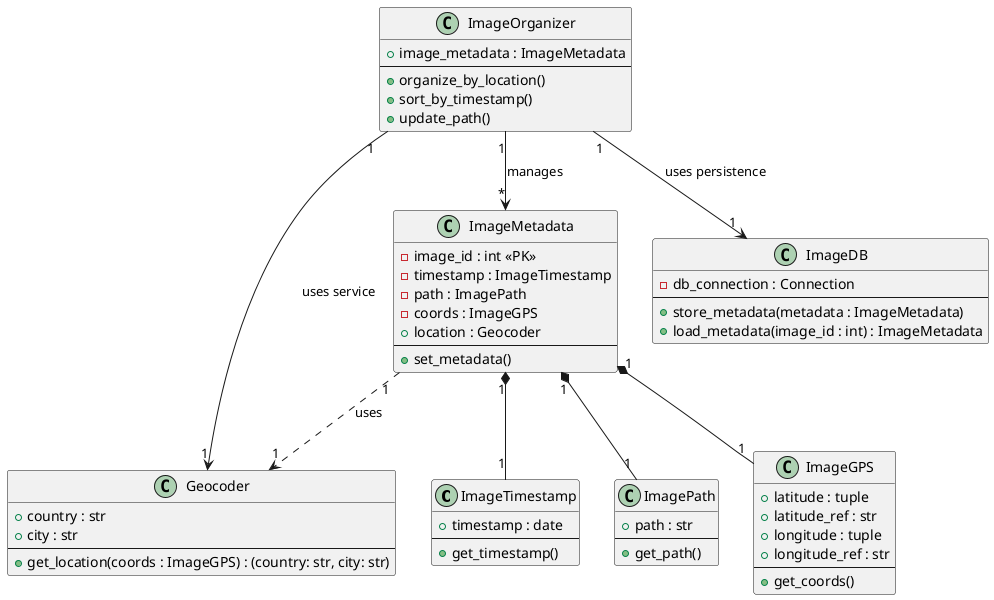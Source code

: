 @startuml Image-Sorter

class ImageTimestamp {
    +timestamp : date
    --
    +get_timestamp()
}

class ImagePath {
    +path : str
    --
    +get_path()
}

class ImageGPS {
    +latitude : tuple
    +latitude_ref : str
    +longitude : tuple
    +longitude_ref : str
    --
    +get_coords()
}

class Geocoder {
    +country : str
    +city : str
    --
    +get_location(coords : ImageGPS) : (country: str, city: str)
}

class ImageMetadata {
    -image_id : int <<PK>>
    -timestamp : ImageTimestamp
    -path : ImagePath
    -coords : ImageGPS
    +location : Geocoder
    --
    +set_metadata()
}

class ImageOrganizer {
    +image_metadata : ImageMetadata
    --
    +organize_by_location()
    +sort_by_timestamp()
    +update_path()
}

' Add a database
class ImageDB {
    -db_connection : Connection
    --
    +store_metadata(metadata : ImageMetadata)
    +load_metadata(image_id : int) : ImageMetadata
}

' --- RELATIONSHIPS ---

' ImageMetadata is composed of the data components
ImageMetadata "1" *-- "1" ImageTimestamp
ImageMetadata "1" *-- "1" ImagePath
ImageMetadata "1" *-- "1" ImageGPS

' ImageMetadata uses the Geocoder to get location data
ImageMetadata "1" ..> "1" Geocoder : uses

' ImageOrganizer manages a collection of ImageMetadata
ImageOrganizer "1" --> "*" ImageMetadata : manages

' ImageOrganizer uses the Geocoder service and the DB service
ImageOrganizer "1" --> "1" Geocoder : uses service
ImageOrganizer "1" --> "1" ImageDB : uses persistence



@enduml


